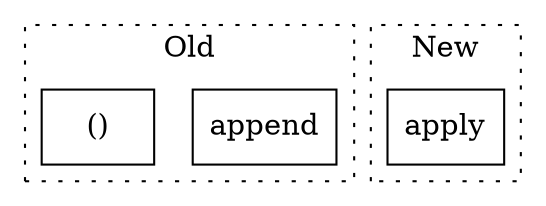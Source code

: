 digraph G {
subgraph cluster0 {
1 [label="append" a="32" s="6190,6202" l="7,1" shape="box"];
3 [label="()" a="106" s="6105" l="64" shape="box"];
label = "Old";
style="dotted";
}
subgraph cluster1 {
2 [label="apply" a="32" s="7185,7200" l="6,1" shape="box"];
label = "New";
style="dotted";
}
}